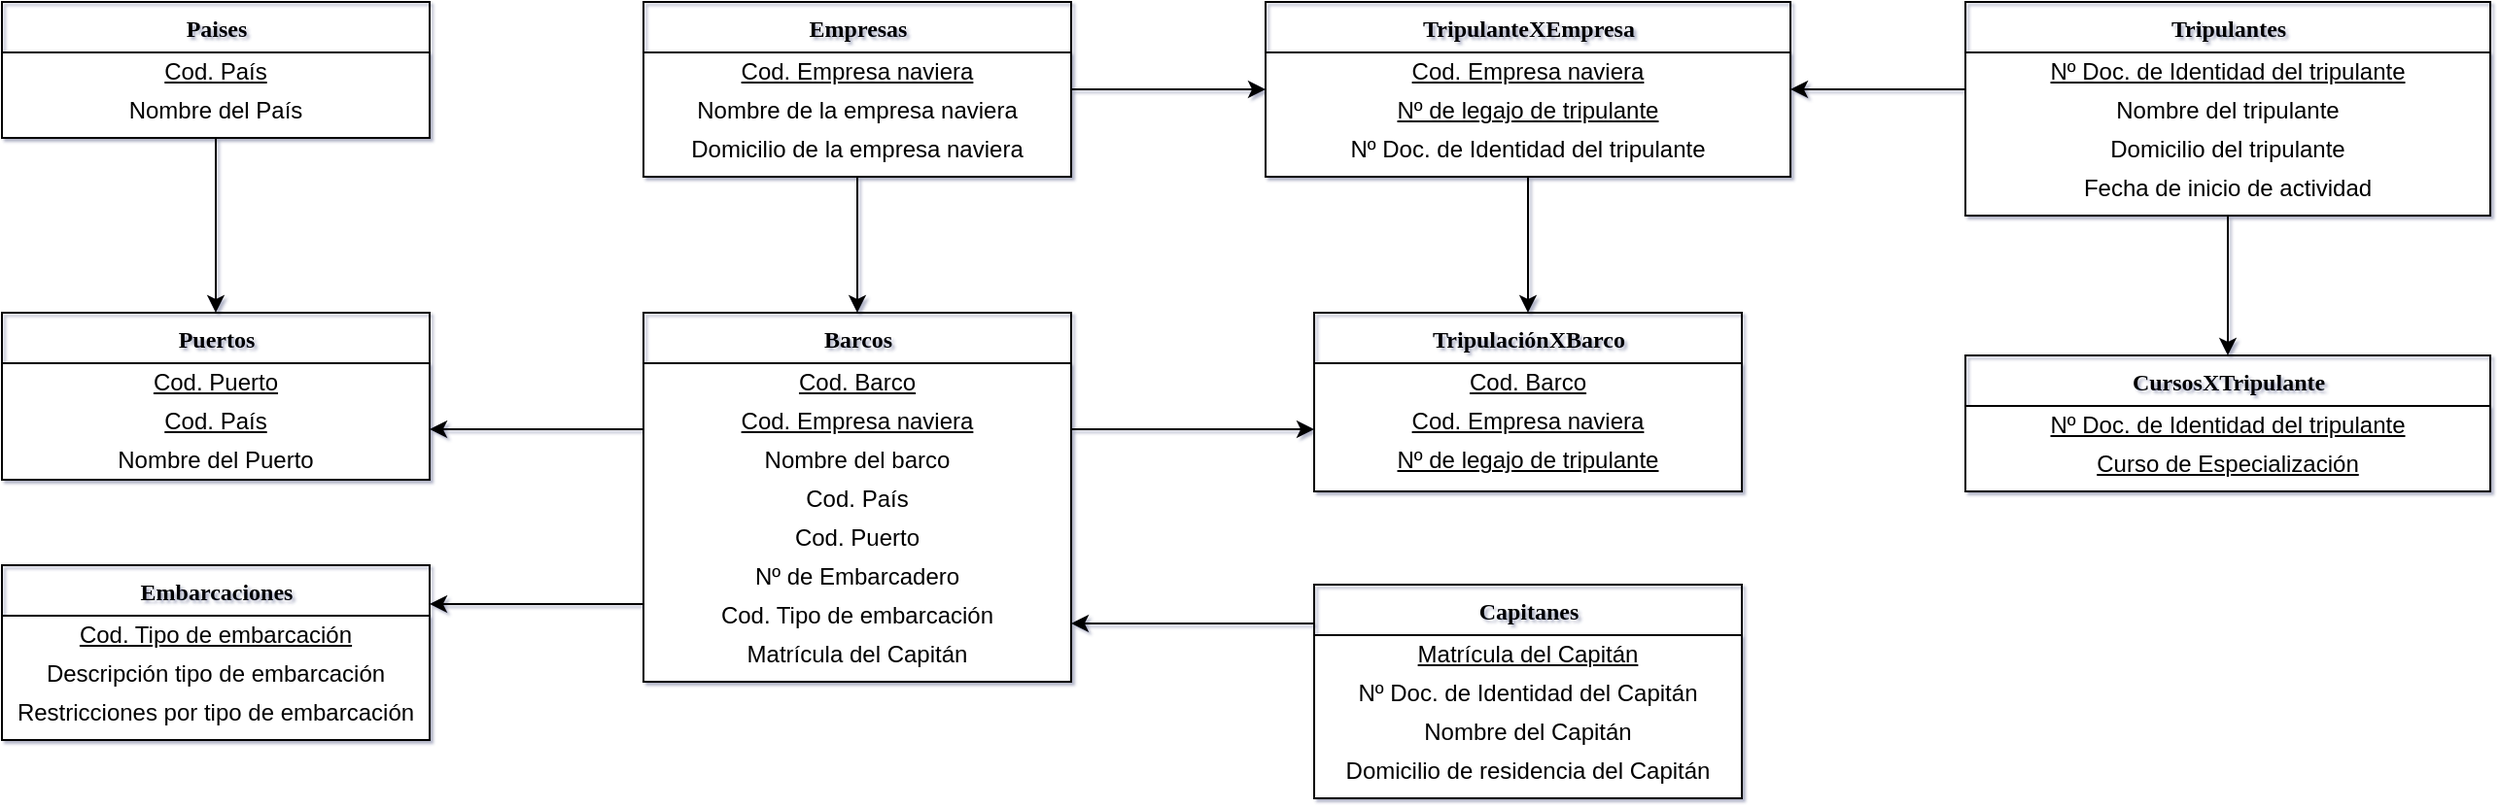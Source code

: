 <mxfile version="14.6.0" type="github">
  <diagram name="Page-1" id="9f46799a-70d6-7492-0946-bef42562c5a5">
    <mxGraphModel dx="1822" dy="1176" grid="1" gridSize="10" guides="1" tooltips="1" connect="1" arrows="1" fold="1" page="0" pageScale="1" pageWidth="1100" pageHeight="850" background="none" math="0" shadow="1">
      <root>
        <mxCell id="0" />
        <mxCell id="1" parent="0" />
        <mxCell id="zB6mvrpmHN6nT2XwH0zi-118" value="" style="edgeStyle=orthogonalEdgeStyle;rounded=0;orthogonalLoop=1;jettySize=auto;html=1;" parent="1" source="78961159f06e98e8-56" target="zB6mvrpmHN6nT2XwH0zi-104" edge="1">
          <mxGeometry relative="1" as="geometry">
            <Array as="points">
              <mxPoint x="-10" y="270" />
              <mxPoint x="-10" y="270" />
            </Array>
          </mxGeometry>
        </mxCell>
        <mxCell id="YVqhGgk2R8orw7_IlymR-1" style="edgeStyle=orthogonalEdgeStyle;rounded=0;orthogonalLoop=1;jettySize=auto;html=1;" parent="1" source="78961159f06e98e8-56" target="zB6mvrpmHN6nT2XwH0zi-98" edge="1">
          <mxGeometry relative="1" as="geometry">
            <Array as="points">
              <mxPoint x="-60" y="180" />
              <mxPoint x="-60" y="180" />
            </Array>
          </mxGeometry>
        </mxCell>
        <mxCell id="aQD7BquYB9DKoH3ekUsX-38" value="" style="edgeStyle=orthogonalEdgeStyle;rounded=0;orthogonalLoop=1;jettySize=auto;html=1;" edge="1" parent="1" source="78961159f06e98e8-56" target="aQD7BquYB9DKoH3ekUsX-29">
          <mxGeometry relative="1" as="geometry">
            <Array as="points">
              <mxPoint x="300" y="180" />
              <mxPoint x="300" y="180" />
            </Array>
          </mxGeometry>
        </mxCell>
        <mxCell id="78961159f06e98e8-56" value="Barcos" style="swimlane;html=1;fontStyle=1;align=center;verticalAlign=top;childLayout=stackLayout;horizontal=1;startSize=26;horizontalStack=0;resizeParent=1;resizeLast=0;collapsible=1;marginBottom=0;swimlaneFillColor=#ffffff;rounded=0;shadow=0;comic=0;labelBackgroundColor=none;strokeWidth=1;fillColor=none;fontFamily=Verdana;fontSize=12" parent="1" vertex="1">
          <mxGeometry x="40" y="120" width="220" height="190" as="geometry" />
        </mxCell>
        <mxCell id="zB6mvrpmHN6nT2XwH0zi-13" value="Cod. Barco" style="text;html=1;strokeColor=none;fillColor=none;align=center;verticalAlign=middle;whiteSpace=wrap;rounded=0;fontStyle=4" parent="78961159f06e98e8-56" vertex="1">
          <mxGeometry y="26" width="220" height="20" as="geometry" />
        </mxCell>
        <mxCell id="zB6mvrpmHN6nT2XwH0zi-1" value="Cod. Empresa naviera" style="text;html=1;strokeColor=none;fillColor=none;align=center;verticalAlign=middle;whiteSpace=wrap;rounded=0;fontStyle=4" parent="78961159f06e98e8-56" vertex="1">
          <mxGeometry y="46" width="220" height="20" as="geometry" />
        </mxCell>
        <mxCell id="zB6mvrpmHN6nT2XwH0zi-4" value="Nombre del barco" style="text;html=1;strokeColor=none;fillColor=none;align=center;verticalAlign=middle;whiteSpace=wrap;rounded=0;" parent="78961159f06e98e8-56" vertex="1">
          <mxGeometry y="66" width="220" height="20" as="geometry" />
        </mxCell>
        <mxCell id="zB6mvrpmHN6nT2XwH0zi-5" value="Cod. País" style="text;html=1;strokeColor=none;fillColor=none;align=center;verticalAlign=middle;whiteSpace=wrap;rounded=0;" parent="78961159f06e98e8-56" vertex="1">
          <mxGeometry y="86" width="220" height="20" as="geometry" />
        </mxCell>
        <mxCell id="zB6mvrpmHN6nT2XwH0zi-7" value="Cod. Puerto" style="text;html=1;strokeColor=none;fillColor=none;align=center;verticalAlign=middle;whiteSpace=wrap;rounded=0;" parent="78961159f06e98e8-56" vertex="1">
          <mxGeometry y="106" width="220" height="20" as="geometry" />
        </mxCell>
        <mxCell id="zB6mvrpmHN6nT2XwH0zi-9" value="Nº de Embarcadero" style="text;html=1;strokeColor=none;fillColor=none;align=center;verticalAlign=middle;whiteSpace=wrap;rounded=0;" parent="78961159f06e98e8-56" vertex="1">
          <mxGeometry y="126" width="220" height="20" as="geometry" />
        </mxCell>
        <mxCell id="zB6mvrpmHN6nT2XwH0zi-15" value="Cod. Tipo de embarcación" style="text;html=1;strokeColor=none;fillColor=none;align=center;verticalAlign=middle;whiteSpace=wrap;rounded=0;" parent="78961159f06e98e8-56" vertex="1">
          <mxGeometry y="146" width="220" height="20" as="geometry" />
        </mxCell>
        <mxCell id="aQD7BquYB9DKoH3ekUsX-26" value="&lt;span&gt;Matrícula del Capitán&lt;/span&gt;" style="text;html=1;strokeColor=none;fillColor=none;align=center;verticalAlign=middle;whiteSpace=wrap;rounded=0;" vertex="1" parent="78961159f06e98e8-56">
          <mxGeometry y="166" width="220" height="20" as="geometry" />
        </mxCell>
        <mxCell id="zB6mvrpmHN6nT2XwH0zi-122" style="edgeStyle=orthogonalEdgeStyle;rounded=0;orthogonalLoop=1;jettySize=auto;html=1;" parent="1" source="78961159f06e98e8-69" target="zB6mvrpmHN6nT2XwH0zi-119" edge="1">
          <mxGeometry relative="1" as="geometry">
            <Array as="points">
              <mxPoint x="855" y="90" />
              <mxPoint x="855" y="90" />
            </Array>
          </mxGeometry>
        </mxCell>
        <mxCell id="aQD7BquYB9DKoH3ekUsX-46" value="" style="edgeStyle=orthogonalEdgeStyle;rounded=0;orthogonalLoop=1;jettySize=auto;html=1;" edge="1" parent="1" source="78961159f06e98e8-69" target="aQD7BquYB9DKoH3ekUsX-41">
          <mxGeometry relative="1" as="geometry">
            <Array as="points">
              <mxPoint x="700" y="5" />
              <mxPoint x="700" y="5" />
            </Array>
          </mxGeometry>
        </mxCell>
        <mxCell id="78961159f06e98e8-69" value="Tripulantes" style="swimlane;html=1;fontStyle=1;align=center;verticalAlign=top;childLayout=stackLayout;horizontal=1;startSize=26;horizontalStack=0;resizeParent=1;resizeLast=0;collapsible=1;marginBottom=0;swimlaneFillColor=#ffffff;rounded=0;shadow=0;comic=0;labelBackgroundColor=none;strokeWidth=1;fillColor=none;fontFamily=Verdana;fontSize=12" parent="1" vertex="1">
          <mxGeometry x="720" y="-40" width="270" height="110" as="geometry" />
        </mxCell>
        <mxCell id="zB6mvrpmHN6nT2XwH0zi-26" value="Nº Doc. de Identidad del tripulante" style="text;html=1;strokeColor=none;fillColor=none;align=center;verticalAlign=middle;whiteSpace=wrap;rounded=0;fontStyle=4" parent="78961159f06e98e8-69" vertex="1">
          <mxGeometry y="26" width="270" height="20" as="geometry" />
        </mxCell>
        <mxCell id="zB6mvrpmHN6nT2XwH0zi-25" value="Nombre del tripulante" style="text;html=1;strokeColor=none;fillColor=none;align=center;verticalAlign=middle;whiteSpace=wrap;rounded=0;" parent="78961159f06e98e8-69" vertex="1">
          <mxGeometry y="46" width="270" height="20" as="geometry" />
        </mxCell>
        <mxCell id="zB6mvrpmHN6nT2XwH0zi-27" value="Domicilio del tripulante" style="text;html=1;strokeColor=none;fillColor=none;align=center;verticalAlign=middle;whiteSpace=wrap;rounded=0;" parent="78961159f06e98e8-69" vertex="1">
          <mxGeometry y="66" width="270" height="20" as="geometry" />
        </mxCell>
        <mxCell id="zB6mvrpmHN6nT2XwH0zi-29" value="Fecha de inicio de actividad" style="text;html=1;strokeColor=none;fillColor=none;align=center;verticalAlign=middle;whiteSpace=wrap;rounded=0;" parent="78961159f06e98e8-69" vertex="1">
          <mxGeometry y="86" width="270" height="20" as="geometry" />
        </mxCell>
        <mxCell id="aQD7BquYB9DKoH3ekUsX-24" style="edgeStyle=orthogonalEdgeStyle;rounded=0;orthogonalLoop=1;jettySize=auto;html=1;" edge="1" parent="1" source="zB6mvrpmHN6nT2XwH0zi-37" target="78961159f06e98e8-56">
          <mxGeometry relative="1" as="geometry" />
        </mxCell>
        <mxCell id="aQD7BquYB9DKoH3ekUsX-49" style="edgeStyle=orthogonalEdgeStyle;rounded=0;orthogonalLoop=1;jettySize=auto;html=1;" edge="1" parent="1" source="zB6mvrpmHN6nT2XwH0zi-37" target="aQD7BquYB9DKoH3ekUsX-41">
          <mxGeometry relative="1" as="geometry" />
        </mxCell>
        <mxCell id="zB6mvrpmHN6nT2XwH0zi-37" value="Empresas" style="swimlane;html=1;fontStyle=1;align=center;verticalAlign=top;childLayout=stackLayout;horizontal=1;startSize=26;horizontalStack=0;resizeParent=1;resizeLast=0;collapsible=1;marginBottom=0;swimlaneFillColor=#ffffff;rounded=0;shadow=0;comic=0;labelBackgroundColor=none;strokeWidth=1;fillColor=none;fontFamily=Verdana;fontSize=12" parent="1" vertex="1">
          <mxGeometry x="40" y="-40" width="220" height="90" as="geometry" />
        </mxCell>
        <mxCell id="zB6mvrpmHN6nT2XwH0zi-38" value="Cod. Empresa naviera" style="text;html=1;strokeColor=none;fillColor=none;align=center;verticalAlign=middle;whiteSpace=wrap;rounded=0;fontStyle=4" parent="zB6mvrpmHN6nT2XwH0zi-37" vertex="1">
          <mxGeometry y="26" width="220" height="20" as="geometry" />
        </mxCell>
        <mxCell id="zB6mvrpmHN6nT2XwH0zi-40" value="Nombre de la empresa naviera" style="text;html=1;strokeColor=none;fillColor=none;align=center;verticalAlign=middle;whiteSpace=wrap;rounded=0;" parent="zB6mvrpmHN6nT2XwH0zi-37" vertex="1">
          <mxGeometry y="46" width="220" height="20" as="geometry" />
        </mxCell>
        <mxCell id="zB6mvrpmHN6nT2XwH0zi-41" value="Domicilio de la empresa naviera" style="text;html=1;strokeColor=none;fillColor=none;align=center;verticalAlign=middle;whiteSpace=wrap;rounded=0;" parent="zB6mvrpmHN6nT2XwH0zi-37" vertex="1">
          <mxGeometry y="66" width="220" height="20" as="geometry" />
        </mxCell>
        <mxCell id="zB6mvrpmHN6nT2XwH0zi-101" value="" style="edgeStyle=orthogonalEdgeStyle;rounded=0;orthogonalLoop=1;jettySize=auto;html=1;" parent="1" source="zB6mvrpmHN6nT2XwH0zi-80" target="zB6mvrpmHN6nT2XwH0zi-98" edge="1">
          <mxGeometry relative="1" as="geometry" />
        </mxCell>
        <mxCell id="zB6mvrpmHN6nT2XwH0zi-80" value="Paises" style="swimlane;html=1;fontStyle=1;align=center;verticalAlign=top;childLayout=stackLayout;horizontal=1;startSize=26;horizontalStack=0;resizeParent=1;resizeLast=0;collapsible=1;marginBottom=0;swimlaneFillColor=#ffffff;rounded=0;shadow=0;comic=0;labelBackgroundColor=none;strokeWidth=1;fillColor=none;fontFamily=Verdana;fontSize=12" parent="1" vertex="1">
          <mxGeometry x="-290" y="-40" width="220" height="70" as="geometry" />
        </mxCell>
        <mxCell id="zB6mvrpmHN6nT2XwH0zi-84" value="Cod. País" style="text;html=1;strokeColor=none;fillColor=none;align=center;verticalAlign=middle;whiteSpace=wrap;rounded=0;fontStyle=4" parent="zB6mvrpmHN6nT2XwH0zi-80" vertex="1">
          <mxGeometry y="26" width="220" height="20" as="geometry" />
        </mxCell>
        <mxCell id="zB6mvrpmHN6nT2XwH0zi-85" value="Nombre del País" style="text;html=1;strokeColor=none;fillColor=none;align=center;verticalAlign=middle;whiteSpace=wrap;rounded=0;" parent="zB6mvrpmHN6nT2XwH0zi-80" vertex="1">
          <mxGeometry y="46" width="220" height="20" as="geometry" />
        </mxCell>
        <mxCell id="zB6mvrpmHN6nT2XwH0zi-98" value="Puertos" style="swimlane;html=1;fontStyle=1;align=center;verticalAlign=top;childLayout=stackLayout;horizontal=1;startSize=26;horizontalStack=0;resizeParent=1;resizeLast=0;collapsible=1;marginBottom=0;swimlaneFillColor=#ffffff;rounded=0;shadow=0;comic=0;labelBackgroundColor=none;strokeWidth=1;fillColor=none;fontFamily=Verdana;fontSize=12" parent="1" vertex="1">
          <mxGeometry x="-290" y="120" width="220" height="86" as="geometry" />
        </mxCell>
        <mxCell id="zB6mvrpmHN6nT2XwH0zi-99" value="Cod. Puerto" style="text;html=1;strokeColor=none;fillColor=none;align=center;verticalAlign=middle;whiteSpace=wrap;rounded=0;fontStyle=4" parent="zB6mvrpmHN6nT2XwH0zi-98" vertex="1">
          <mxGeometry y="26" width="220" height="20" as="geometry" />
        </mxCell>
        <mxCell id="zB6mvrpmHN6nT2XwH0zi-103" value="Cod. País" style="text;html=1;strokeColor=none;fillColor=none;align=center;verticalAlign=middle;whiteSpace=wrap;rounded=0;fontStyle=4" parent="zB6mvrpmHN6nT2XwH0zi-98" vertex="1">
          <mxGeometry y="46" width="220" height="20" as="geometry" />
        </mxCell>
        <mxCell id="zB6mvrpmHN6nT2XwH0zi-102" value="Nombre del Puerto" style="text;html=1;strokeColor=none;fillColor=none;align=center;verticalAlign=middle;whiteSpace=wrap;rounded=0;" parent="zB6mvrpmHN6nT2XwH0zi-98" vertex="1">
          <mxGeometry y="66" width="220" height="20" as="geometry" />
        </mxCell>
        <mxCell id="zB6mvrpmHN6nT2XwH0zi-104" value="Embarcaciones" style="swimlane;html=1;fontStyle=1;align=center;verticalAlign=top;childLayout=stackLayout;horizontal=1;startSize=26;horizontalStack=0;resizeParent=1;resizeLast=0;collapsible=1;marginBottom=0;swimlaneFillColor=#ffffff;rounded=0;shadow=0;comic=0;labelBackgroundColor=none;strokeWidth=1;fillColor=none;fontFamily=Verdana;fontSize=12" parent="1" vertex="1">
          <mxGeometry x="-290" y="250" width="220" height="90" as="geometry" />
        </mxCell>
        <mxCell id="zB6mvrpmHN6nT2XwH0zi-115" value="Cod. Tipo de embarcación" style="text;html=1;strokeColor=none;fillColor=none;align=center;verticalAlign=middle;whiteSpace=wrap;rounded=0;fontStyle=4" parent="zB6mvrpmHN6nT2XwH0zi-104" vertex="1">
          <mxGeometry y="26" width="220" height="20" as="geometry" />
        </mxCell>
        <mxCell id="zB6mvrpmHN6nT2XwH0zi-116" value="Descripción tipo de embarcación" style="text;html=1;strokeColor=none;fillColor=none;align=center;verticalAlign=middle;whiteSpace=wrap;rounded=0;" parent="zB6mvrpmHN6nT2XwH0zi-104" vertex="1">
          <mxGeometry y="46" width="220" height="20" as="geometry" />
        </mxCell>
        <mxCell id="zB6mvrpmHN6nT2XwH0zi-117" value="Restricciones por tipo de embarcación" style="text;html=1;strokeColor=none;fillColor=none;align=center;verticalAlign=middle;whiteSpace=wrap;rounded=0;" parent="zB6mvrpmHN6nT2XwH0zi-104" vertex="1">
          <mxGeometry y="66" width="220" height="20" as="geometry" />
        </mxCell>
        <mxCell id="zB6mvrpmHN6nT2XwH0zi-119" value="CursosXTripulante" style="swimlane;html=1;fontStyle=1;align=center;verticalAlign=top;childLayout=stackLayout;horizontal=1;startSize=26;horizontalStack=0;resizeParent=1;resizeLast=0;collapsible=1;marginBottom=0;swimlaneFillColor=#ffffff;rounded=0;shadow=0;comic=0;labelBackgroundColor=none;strokeWidth=1;fillColor=none;fontFamily=Verdana;fontSize=12" parent="1" vertex="1">
          <mxGeometry x="720" y="142" width="270" height="70" as="geometry" />
        </mxCell>
        <mxCell id="aQD7BquYB9DKoH3ekUsX-28" value="Nº Doc. de Identidad del tripulante" style="text;html=1;strokeColor=none;fillColor=none;align=center;verticalAlign=middle;whiteSpace=wrap;rounded=0;fontStyle=4" vertex="1" parent="zB6mvrpmHN6nT2XwH0zi-119">
          <mxGeometry y="26" width="270" height="20" as="geometry" />
        </mxCell>
        <mxCell id="aQD7BquYB9DKoH3ekUsX-52" value="Curso de Especialización" style="text;html=1;strokeColor=none;fillColor=none;align=center;verticalAlign=middle;whiteSpace=wrap;rounded=0;fontStyle=4" vertex="1" parent="zB6mvrpmHN6nT2XwH0zi-119">
          <mxGeometry y="46" width="270" height="20" as="geometry" />
        </mxCell>
        <mxCell id="aQD7BquYB9DKoH3ekUsX-27" style="edgeStyle=orthogonalEdgeStyle;rounded=0;orthogonalLoop=1;jettySize=auto;html=1;" edge="1" parent="1" source="zB6mvrpmHN6nT2XwH0zi-132" target="78961159f06e98e8-56">
          <mxGeometry relative="1" as="geometry">
            <Array as="points">
              <mxPoint x="290" y="280" />
              <mxPoint x="290" y="280" />
            </Array>
          </mxGeometry>
        </mxCell>
        <mxCell id="zB6mvrpmHN6nT2XwH0zi-132" value="Capitanes" style="swimlane;html=1;fontStyle=1;align=center;verticalAlign=top;childLayout=stackLayout;horizontal=1;startSize=26;horizontalStack=0;resizeParent=1;resizeLast=0;collapsible=1;marginBottom=0;swimlaneFillColor=#ffffff;rounded=0;shadow=0;comic=0;labelBackgroundColor=none;strokeWidth=1;fillColor=none;fontFamily=Verdana;fontSize=12" parent="1" vertex="1">
          <mxGeometry x="385" y="260" width="220" height="110" as="geometry" />
        </mxCell>
        <mxCell id="zB6mvrpmHN6nT2XwH0zi-139" value="Matrícula del Capitán" style="text;html=1;strokeColor=none;fillColor=none;align=center;verticalAlign=middle;whiteSpace=wrap;rounded=0;fontStyle=4" parent="zB6mvrpmHN6nT2XwH0zi-132" vertex="1">
          <mxGeometry y="26" width="220" height="20" as="geometry" />
        </mxCell>
        <mxCell id="zB6mvrpmHN6nT2XwH0zi-141" value="Nº Doc. de Identidad del Capitán" style="text;html=1;strokeColor=none;fillColor=none;align=center;verticalAlign=middle;whiteSpace=wrap;rounded=0;" parent="zB6mvrpmHN6nT2XwH0zi-132" vertex="1">
          <mxGeometry y="46" width="220" height="20" as="geometry" />
        </mxCell>
        <mxCell id="zB6mvrpmHN6nT2XwH0zi-140" value="Nombre del Capitán" style="text;html=1;strokeColor=none;fillColor=none;align=center;verticalAlign=middle;whiteSpace=wrap;rounded=0;" parent="zB6mvrpmHN6nT2XwH0zi-132" vertex="1">
          <mxGeometry y="66" width="220" height="20" as="geometry" />
        </mxCell>
        <mxCell id="zB6mvrpmHN6nT2XwH0zi-142" value="Domicilio de residencia del Capitán" style="text;html=1;strokeColor=none;fillColor=none;align=center;verticalAlign=middle;whiteSpace=wrap;rounded=0;" parent="zB6mvrpmHN6nT2XwH0zi-132" vertex="1">
          <mxGeometry y="86" width="220" height="20" as="geometry" />
        </mxCell>
        <mxCell id="aQD7BquYB9DKoH3ekUsX-29" value="TripulaciónXBarco" style="swimlane;html=1;fontStyle=1;align=center;verticalAlign=top;childLayout=stackLayout;horizontal=1;startSize=26;horizontalStack=0;resizeParent=1;resizeLast=0;collapsible=1;marginBottom=0;swimlaneFillColor=#ffffff;rounded=0;shadow=0;comic=0;labelBackgroundColor=none;strokeWidth=1;fillColor=none;fontFamily=Verdana;fontSize=12" vertex="1" parent="1">
          <mxGeometry x="385" y="120" width="220" height="92" as="geometry" />
        </mxCell>
        <mxCell id="aQD7BquYB9DKoH3ekUsX-30" value="Cod. Barco" style="text;html=1;strokeColor=none;fillColor=none;align=center;verticalAlign=middle;whiteSpace=wrap;rounded=0;fontStyle=4" vertex="1" parent="aQD7BquYB9DKoH3ekUsX-29">
          <mxGeometry y="26" width="220" height="20" as="geometry" />
        </mxCell>
        <mxCell id="aQD7BquYB9DKoH3ekUsX-31" value="Cod. Empresa naviera" style="text;html=1;strokeColor=none;fillColor=none;align=center;verticalAlign=middle;whiteSpace=wrap;rounded=0;fontStyle=4" vertex="1" parent="aQD7BquYB9DKoH3ekUsX-29">
          <mxGeometry y="46" width="220" height="20" as="geometry" />
        </mxCell>
        <mxCell id="aQD7BquYB9DKoH3ekUsX-51" value="Nº de legajo de tripulante" style="text;html=1;strokeColor=none;fillColor=none;align=center;verticalAlign=middle;whiteSpace=wrap;rounded=0;fontStyle=4" vertex="1" parent="aQD7BquYB9DKoH3ekUsX-29">
          <mxGeometry y="66" width="220" height="20" as="geometry" />
        </mxCell>
        <mxCell id="aQD7BquYB9DKoH3ekUsX-50" style="edgeStyle=orthogonalEdgeStyle;rounded=0;orthogonalLoop=1;jettySize=auto;html=1;" edge="1" parent="1" source="aQD7BquYB9DKoH3ekUsX-41" target="aQD7BquYB9DKoH3ekUsX-29">
          <mxGeometry relative="1" as="geometry" />
        </mxCell>
        <mxCell id="aQD7BquYB9DKoH3ekUsX-41" value="TripulanteXEmpresa" style="swimlane;html=1;fontStyle=1;align=center;verticalAlign=top;childLayout=stackLayout;horizontal=1;startSize=26;horizontalStack=0;resizeParent=1;resizeLast=0;collapsible=1;marginBottom=0;swimlaneFillColor=#ffffff;rounded=0;shadow=0;comic=0;labelBackgroundColor=none;strokeWidth=1;fillColor=none;fontFamily=Verdana;fontSize=12" vertex="1" parent="1">
          <mxGeometry x="360" y="-40" width="270" height="90" as="geometry" />
        </mxCell>
        <mxCell id="aQD7BquYB9DKoH3ekUsX-47" value="Cod. Empresa naviera" style="text;html=1;strokeColor=none;fillColor=none;align=center;verticalAlign=middle;whiteSpace=wrap;rounded=0;fontStyle=4" vertex="1" parent="aQD7BquYB9DKoH3ekUsX-41">
          <mxGeometry y="26" width="270" height="20" as="geometry" />
        </mxCell>
        <mxCell id="aQD7BquYB9DKoH3ekUsX-48" value="Nº de legajo de tripulante" style="text;html=1;strokeColor=none;fillColor=none;align=center;verticalAlign=middle;whiteSpace=wrap;rounded=0;fontStyle=4" vertex="1" parent="aQD7BquYB9DKoH3ekUsX-41">
          <mxGeometry y="46" width="270" height="20" as="geometry" />
        </mxCell>
        <mxCell id="aQD7BquYB9DKoH3ekUsX-42" value="Nº Doc. de Identidad del tripulante" style="text;html=1;strokeColor=none;fillColor=none;align=center;verticalAlign=middle;whiteSpace=wrap;rounded=0;fontStyle=0" vertex="1" parent="aQD7BquYB9DKoH3ekUsX-41">
          <mxGeometry y="66" width="270" height="20" as="geometry" />
        </mxCell>
      </root>
    </mxGraphModel>
  </diagram>
</mxfile>
